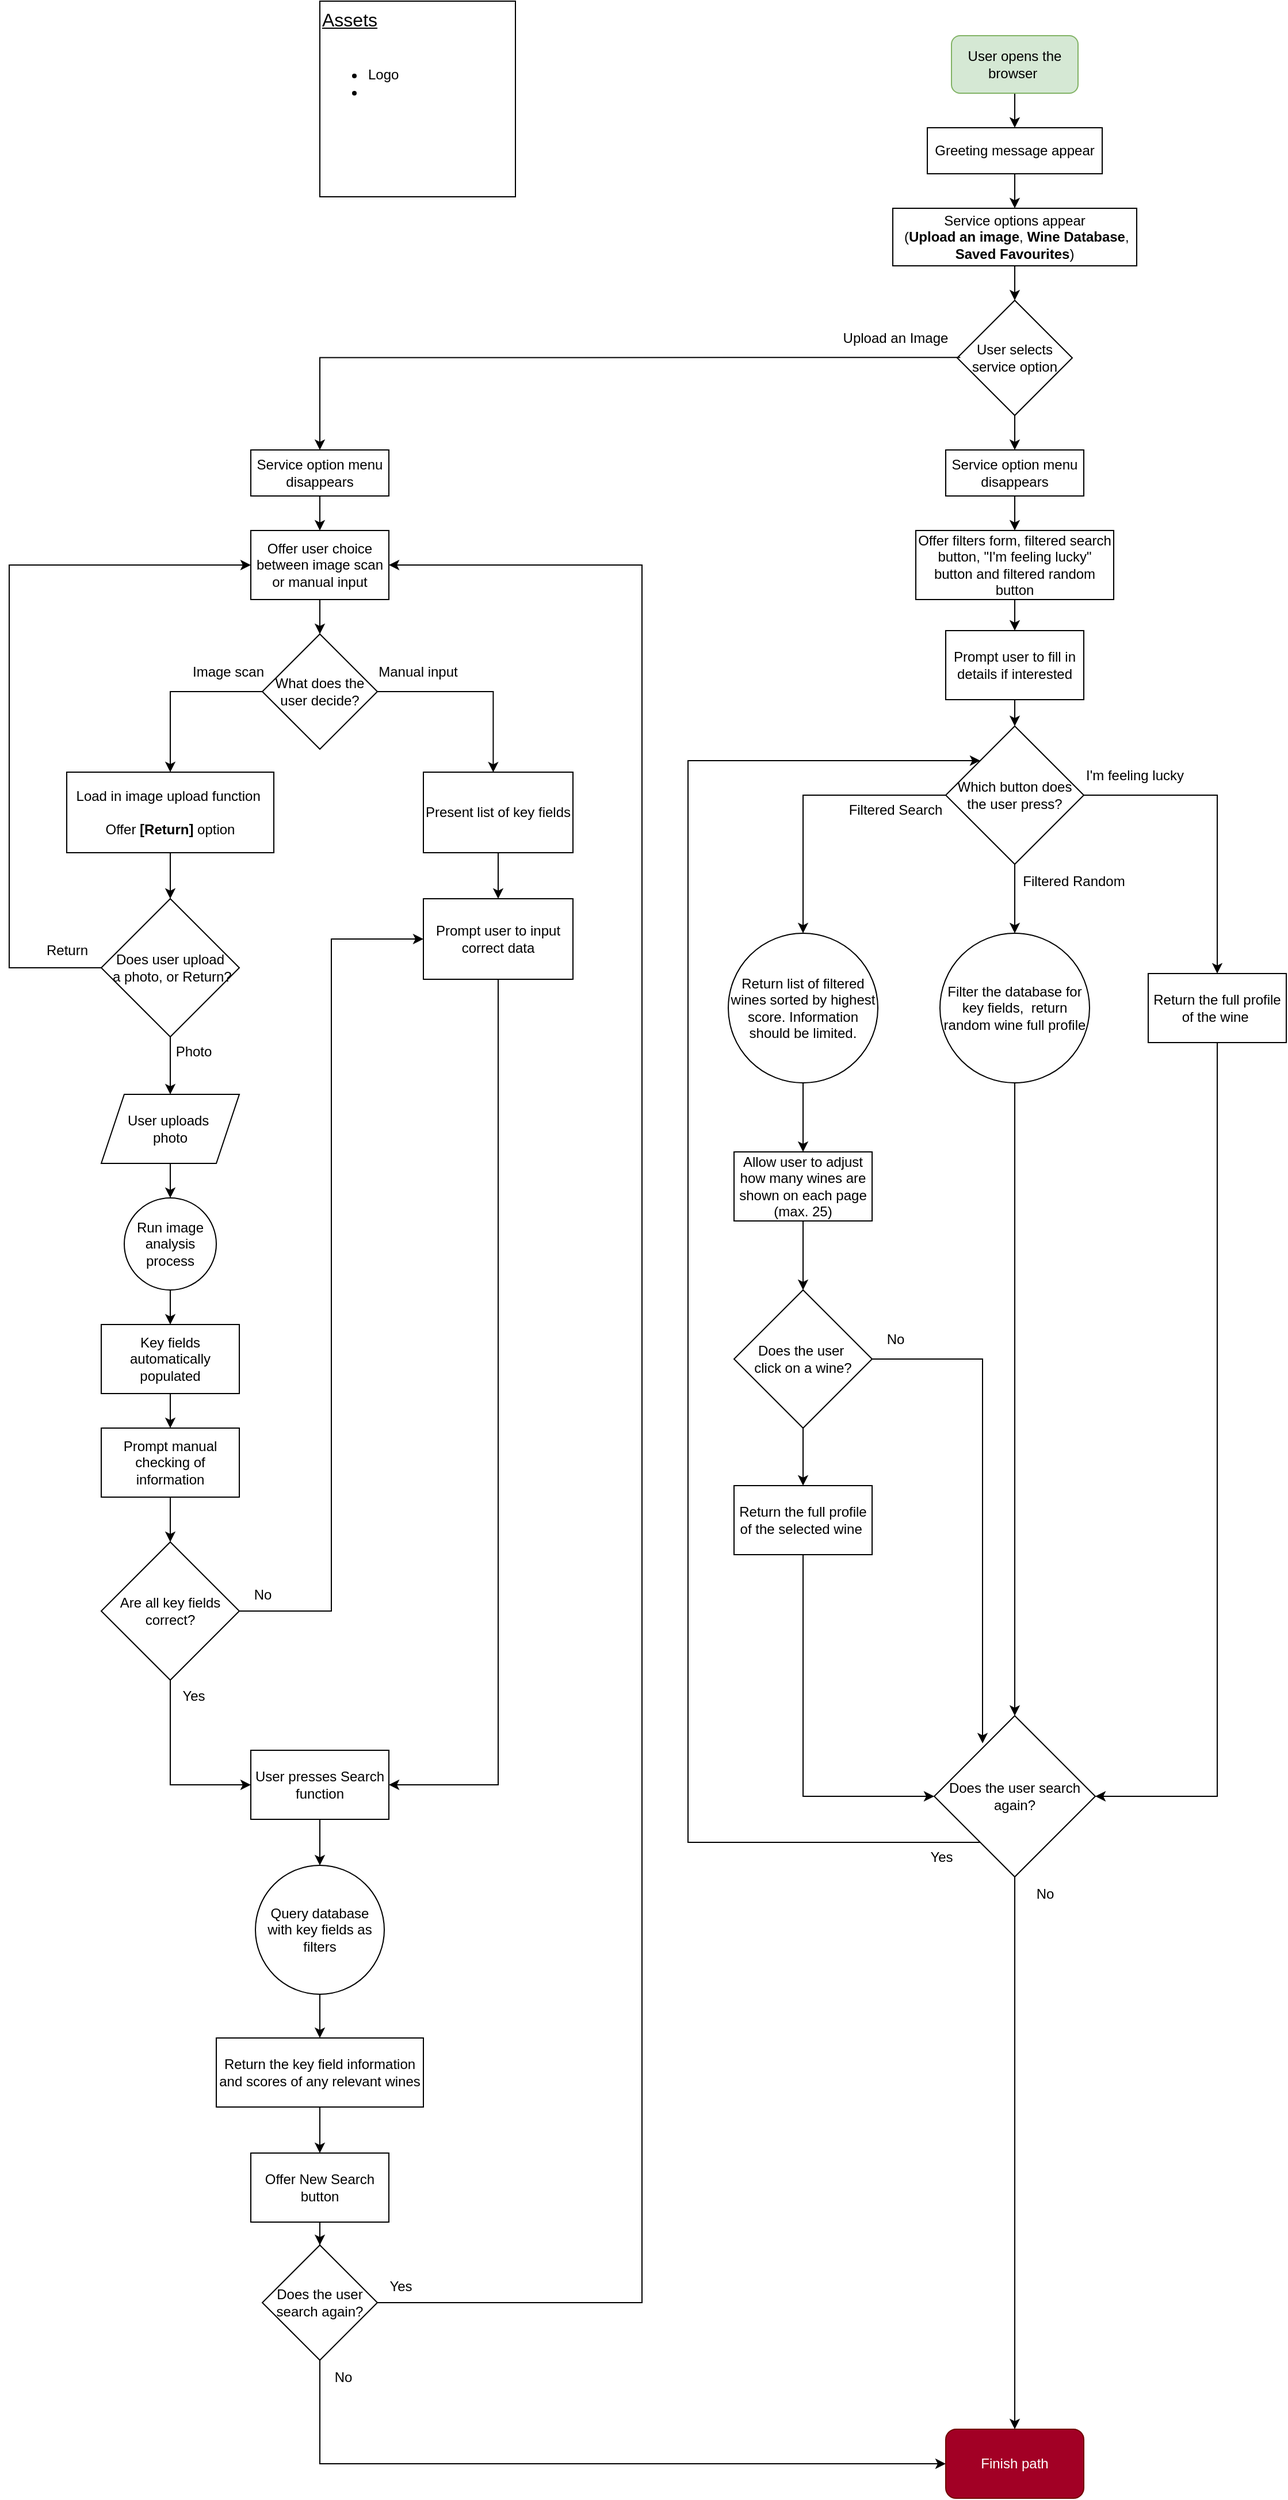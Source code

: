 <mxfile version="24.7.17" pages="2">
  <diagram id="C5RBs43oDa-KdzZeNtuy" name="Full MVP">
    <mxGraphModel dx="6198" dy="2144" grid="1" gridSize="10" guides="1" tooltips="1" connect="1" arrows="1" fold="1" page="1" pageScale="1" pageWidth="827" pageHeight="1169" math="0" shadow="0">
      <root>
        <mxCell id="WIyWlLk6GJQsqaUBKTNV-0" />
        <mxCell id="WIyWlLk6GJQsqaUBKTNV-1" parent="WIyWlLk6GJQsqaUBKTNV-0" />
        <mxCell id="GRTBl3v3LeJTQexIrQ83-15" style="edgeStyle=orthogonalEdgeStyle;rounded=0;orthogonalLoop=1;jettySize=auto;html=1;entryX=0.5;entryY=0;entryDx=0;entryDy=0;" parent="WIyWlLk6GJQsqaUBKTNV-1" source="GRTBl3v3LeJTQexIrQ83-0" target="GRTBl3v3LeJTQexIrQ83-6" edge="1">
          <mxGeometry relative="1" as="geometry" />
        </mxCell>
        <mxCell id="GRTBl3v3LeJTQexIrQ83-0" value="User opens the browser&amp;nbsp;" style="rounded=1;whiteSpace=wrap;html=1;fillColor=#d5e8d4;strokeColor=#82b366;" parent="WIyWlLk6GJQsqaUBKTNV-1" vertex="1">
          <mxGeometry x="589" y="50" width="110" height="50" as="geometry" />
        </mxCell>
        <mxCell id="4" value="" style="edgeStyle=none;html=1;" parent="WIyWlLk6GJQsqaUBKTNV-1" source="GRTBl3v3LeJTQexIrQ83-2" target="3" edge="1">
          <mxGeometry relative="1" as="geometry" />
        </mxCell>
        <mxCell id="GRTBl3v3LeJTQexIrQ83-2" value="User selects service option" style="rhombus;whiteSpace=wrap;html=1;" parent="WIyWlLk6GJQsqaUBKTNV-1" vertex="1">
          <mxGeometry x="594" y="280" width="100" height="100" as="geometry" />
        </mxCell>
        <mxCell id="zwr-SPNHahS_l1XWq-2f-14" style="edgeStyle=orthogonalEdgeStyle;rounded=0;orthogonalLoop=1;jettySize=auto;html=1;entryX=0.5;entryY=0;entryDx=0;entryDy=0;exitX=1.015;exitY=1.056;exitDx=0;exitDy=0;exitPerimeter=0;" parent="WIyWlLk6GJQsqaUBKTNV-1" source="GRTBl3v3LeJTQexIrQ83-4" target="GRTBl3v3LeJTQexIrQ83-11" edge="1">
          <mxGeometry relative="1" as="geometry">
            <mxPoint x="485" y="328" as="sourcePoint" />
            <mxPoint x="40" y="425" as="targetPoint" />
          </mxGeometry>
        </mxCell>
        <mxCell id="GRTBl3v3LeJTQexIrQ83-4" value="Upload an Image" style="text;html=1;align=center;verticalAlign=middle;resizable=0;points=[];autosize=1;strokeColor=none;fillColor=none;" parent="WIyWlLk6GJQsqaUBKTNV-1" vertex="1">
          <mxGeometry x="485" y="298" width="110" height="30" as="geometry" />
        </mxCell>
        <mxCell id="GRTBl3v3LeJTQexIrQ83-16" style="edgeStyle=orthogonalEdgeStyle;rounded=0;orthogonalLoop=1;jettySize=auto;html=1;" parent="WIyWlLk6GJQsqaUBKTNV-1" source="GRTBl3v3LeJTQexIrQ83-6" target="GRTBl3v3LeJTQexIrQ83-7" edge="1">
          <mxGeometry relative="1" as="geometry" />
        </mxCell>
        <mxCell id="GRTBl3v3LeJTQexIrQ83-6" value="Greeting message appear" style="rounded=0;whiteSpace=wrap;html=1;" parent="WIyWlLk6GJQsqaUBKTNV-1" vertex="1">
          <mxGeometry x="568" y="130" width="152" height="40" as="geometry" />
        </mxCell>
        <mxCell id="GRTBl3v3LeJTQexIrQ83-10" value="" style="edgeStyle=orthogonalEdgeStyle;rounded=0;orthogonalLoop=1;jettySize=auto;html=1;" parent="WIyWlLk6GJQsqaUBKTNV-1" source="GRTBl3v3LeJTQexIrQ83-7" target="GRTBl3v3LeJTQexIrQ83-2" edge="1">
          <mxGeometry relative="1" as="geometry" />
        </mxCell>
        <mxCell id="GRTBl3v3LeJTQexIrQ83-7" value="Service options appear&lt;div&gt;&amp;nbsp;(&lt;b&gt;Upload an image&lt;/b&gt;, &lt;b&gt;Wine Database&lt;/b&gt;, &lt;b&gt;Saved Favourites&lt;/b&gt;)&lt;/div&gt;" style="rounded=0;whiteSpace=wrap;html=1;" parent="WIyWlLk6GJQsqaUBKTNV-1" vertex="1">
          <mxGeometry x="538" y="200" width="212" height="50" as="geometry" />
        </mxCell>
        <mxCell id="1sk27dr5t-hbhqLhFmpR-22" value="" style="edgeStyle=orthogonalEdgeStyle;rounded=0;orthogonalLoop=1;jettySize=auto;html=1;" parent="WIyWlLk6GJQsqaUBKTNV-1" source="GRTBl3v3LeJTQexIrQ83-11" target="1sk27dr5t-hbhqLhFmpR-20" edge="1">
          <mxGeometry relative="1" as="geometry" />
        </mxCell>
        <mxCell id="GRTBl3v3LeJTQexIrQ83-11" value="Service option menu disappears" style="rounded=0;whiteSpace=wrap;html=1;" parent="WIyWlLk6GJQsqaUBKTNV-1" vertex="1">
          <mxGeometry x="-20" y="410" width="120" height="40" as="geometry" />
        </mxCell>
        <mxCell id="1sk27dr5t-hbhqLhFmpR-26" value="" style="edgeStyle=orthogonalEdgeStyle;rounded=0;orthogonalLoop=1;jettySize=auto;html=1;" parent="WIyWlLk6GJQsqaUBKTNV-1" source="GRTBl3v3LeJTQexIrQ83-12" target="1sk27dr5t-hbhqLhFmpR-1" edge="1">
          <mxGeometry relative="1" as="geometry" />
        </mxCell>
        <mxCell id="GRTBl3v3LeJTQexIrQ83-12" value="Load in image upload function&amp;nbsp;&lt;div&gt;&lt;br&gt;&lt;/div&gt;&lt;div&gt;Offer &lt;b&gt;[Return]&lt;/b&gt; option&lt;/div&gt;" style="rounded=0;whiteSpace=wrap;html=1;" parent="WIyWlLk6GJQsqaUBKTNV-1" vertex="1">
          <mxGeometry x="-180" y="690" width="180" height="70" as="geometry" />
        </mxCell>
        <mxCell id="GRTBl3v3LeJTQexIrQ83-17" value="&lt;div style=&quot;font-size: 16px;&quot;&gt;&lt;u style=&quot;background-color: initial;&quot;&gt;&lt;font style=&quot;font-size: 16px;&quot;&gt;Assets&lt;/font&gt;&lt;/u&gt;&lt;/div&gt;&lt;div style=&quot;font-size: 16px;&quot;&gt;&lt;u style=&quot;background-color: initial;&quot;&gt;&lt;br&gt;&lt;/u&gt;&lt;/div&gt;&lt;div style=&quot;&quot;&gt;&lt;ul&gt;&lt;li&gt;Logo&lt;/li&gt;&lt;li&gt;&lt;br&gt;&lt;/li&gt;&lt;/ul&gt;&lt;/div&gt;" style="whiteSpace=wrap;html=1;aspect=fixed;align=left;verticalAlign=top;" parent="WIyWlLk6GJQsqaUBKTNV-1" vertex="1">
          <mxGeometry x="40" y="20" width="170" height="170" as="geometry" />
        </mxCell>
        <mxCell id="1sk27dr5t-hbhqLhFmpR-7" value="" style="edgeStyle=orthogonalEdgeStyle;rounded=0;orthogonalLoop=1;jettySize=auto;html=1;" parent="WIyWlLk6GJQsqaUBKTNV-1" source="1sk27dr5t-hbhqLhFmpR-1" target="1sk27dr5t-hbhqLhFmpR-6" edge="1">
          <mxGeometry relative="1" as="geometry" />
        </mxCell>
        <mxCell id="1sk27dr5t-hbhqLhFmpR-27" style="edgeStyle=orthogonalEdgeStyle;rounded=0;orthogonalLoop=1;jettySize=auto;html=1;entryX=0;entryY=0.5;entryDx=0;entryDy=0;" parent="WIyWlLk6GJQsqaUBKTNV-1" source="1sk27dr5t-hbhqLhFmpR-1" target="1sk27dr5t-hbhqLhFmpR-20" edge="1">
          <mxGeometry relative="1" as="geometry">
            <Array as="points">
              <mxPoint x="-230" y="860" />
              <mxPoint x="-230" y="510" />
            </Array>
          </mxGeometry>
        </mxCell>
        <mxCell id="1sk27dr5t-hbhqLhFmpR-1" value="Does user upload&lt;div&gt;&amp;nbsp;a photo, or Return?&lt;/div&gt;" style="rhombus;whiteSpace=wrap;html=1;" parent="WIyWlLk6GJQsqaUBKTNV-1" vertex="1">
          <mxGeometry x="-150" y="800" width="120" height="120" as="geometry" />
        </mxCell>
        <mxCell id="1sk27dr5t-hbhqLhFmpR-9" value="" style="edgeStyle=orthogonalEdgeStyle;rounded=0;orthogonalLoop=1;jettySize=auto;html=1;" parent="WIyWlLk6GJQsqaUBKTNV-1" source="1sk27dr5t-hbhqLhFmpR-6" target="1sk27dr5t-hbhqLhFmpR-8" edge="1">
          <mxGeometry relative="1" as="geometry" />
        </mxCell>
        <mxCell id="1sk27dr5t-hbhqLhFmpR-6" value="User uploads&amp;nbsp;&lt;div&gt;photo&lt;/div&gt;" style="shape=parallelogram;perimeter=parallelogramPerimeter;whiteSpace=wrap;html=1;fixedSize=1;" parent="WIyWlLk6GJQsqaUBKTNV-1" vertex="1">
          <mxGeometry x="-150" y="970" width="120" height="60" as="geometry" />
        </mxCell>
        <mxCell id="1sk27dr5t-hbhqLhFmpR-11" value="" style="edgeStyle=orthogonalEdgeStyle;rounded=0;orthogonalLoop=1;jettySize=auto;html=1;" parent="WIyWlLk6GJQsqaUBKTNV-1" source="1sk27dr5t-hbhqLhFmpR-8" target="1sk27dr5t-hbhqLhFmpR-10" edge="1">
          <mxGeometry relative="1" as="geometry" />
        </mxCell>
        <mxCell id="1sk27dr5t-hbhqLhFmpR-8" value="Run image analysis process" style="ellipse;whiteSpace=wrap;html=1;aspect=fixed;" parent="WIyWlLk6GJQsqaUBKTNV-1" vertex="1">
          <mxGeometry x="-130" y="1060" width="80" height="80" as="geometry" />
        </mxCell>
        <mxCell id="1sk27dr5t-hbhqLhFmpR-16" value="" style="edgeStyle=orthogonalEdgeStyle;rounded=0;orthogonalLoop=1;jettySize=auto;html=1;" parent="WIyWlLk6GJQsqaUBKTNV-1" source="1sk27dr5t-hbhqLhFmpR-10" target="1sk27dr5t-hbhqLhFmpR-15" edge="1">
          <mxGeometry relative="1" as="geometry" />
        </mxCell>
        <mxCell id="1sk27dr5t-hbhqLhFmpR-10" value="Key fields automatically populated" style="rounded=0;whiteSpace=wrap;html=1;" parent="WIyWlLk6GJQsqaUBKTNV-1" vertex="1">
          <mxGeometry x="-150" y="1170" width="120" height="60" as="geometry" />
        </mxCell>
        <mxCell id="1sk27dr5t-hbhqLhFmpR-19" value="" style="edgeStyle=orthogonalEdgeStyle;rounded=0;orthogonalLoop=1;jettySize=auto;html=1;" parent="WIyWlLk6GJQsqaUBKTNV-1" source="1sk27dr5t-hbhqLhFmpR-15" target="1sk27dr5t-hbhqLhFmpR-18" edge="1">
          <mxGeometry relative="1" as="geometry" />
        </mxCell>
        <mxCell id="1sk27dr5t-hbhqLhFmpR-15" value="Prompt manual checking of information" style="rounded=0;whiteSpace=wrap;html=1;" parent="WIyWlLk6GJQsqaUBKTNV-1" vertex="1">
          <mxGeometry x="-150" y="1260" width="120" height="60" as="geometry" />
        </mxCell>
        <mxCell id="1sk27dr5t-hbhqLhFmpR-39" style="edgeStyle=orthogonalEdgeStyle;rounded=0;orthogonalLoop=1;jettySize=auto;html=1;entryX=0;entryY=0.5;entryDx=0;entryDy=0;" parent="WIyWlLk6GJQsqaUBKTNV-1" source="1sk27dr5t-hbhqLhFmpR-18" target="1sk27dr5t-hbhqLhFmpR-36" edge="1">
          <mxGeometry relative="1" as="geometry">
            <Array as="points">
              <mxPoint x="-90" y="1570" />
            </Array>
          </mxGeometry>
        </mxCell>
        <mxCell id="1sk27dr5t-hbhqLhFmpR-42" style="edgeStyle=orthogonalEdgeStyle;rounded=0;orthogonalLoop=1;jettySize=auto;html=1;entryX=0;entryY=0.5;entryDx=0;entryDy=0;" parent="WIyWlLk6GJQsqaUBKTNV-1" source="1sk27dr5t-hbhqLhFmpR-18" target="1sk27dr5t-hbhqLhFmpR-33" edge="1">
          <mxGeometry relative="1" as="geometry" />
        </mxCell>
        <mxCell id="1sk27dr5t-hbhqLhFmpR-18" value="Are all key fields correct?" style="rhombus;whiteSpace=wrap;html=1;" parent="WIyWlLk6GJQsqaUBKTNV-1" vertex="1">
          <mxGeometry x="-150" y="1359" width="120" height="120" as="geometry" />
        </mxCell>
        <mxCell id="1sk27dr5t-hbhqLhFmpR-23" value="" style="edgeStyle=orthogonalEdgeStyle;rounded=0;orthogonalLoop=1;jettySize=auto;html=1;" parent="WIyWlLk6GJQsqaUBKTNV-1" source="1sk27dr5t-hbhqLhFmpR-20" target="1sk27dr5t-hbhqLhFmpR-21" edge="1">
          <mxGeometry relative="1" as="geometry" />
        </mxCell>
        <mxCell id="1sk27dr5t-hbhqLhFmpR-20" value="Offer user choice between image scan or manual inpu&lt;span style=&quot;background-color: initial;&quot;&gt;t&lt;/span&gt;" style="rounded=0;whiteSpace=wrap;html=1;" parent="WIyWlLk6GJQsqaUBKTNV-1" vertex="1">
          <mxGeometry x="-20" y="480" width="120" height="60" as="geometry" />
        </mxCell>
        <mxCell id="1sk27dr5t-hbhqLhFmpR-24" style="edgeStyle=orthogonalEdgeStyle;rounded=0;orthogonalLoop=1;jettySize=auto;html=1;entryX=0.5;entryY=0;entryDx=0;entryDy=0;" parent="WIyWlLk6GJQsqaUBKTNV-1" source="1sk27dr5t-hbhqLhFmpR-21" target="GRTBl3v3LeJTQexIrQ83-12" edge="1">
          <mxGeometry relative="1" as="geometry">
            <Array as="points">
              <mxPoint x="-90" y="620" />
            </Array>
          </mxGeometry>
        </mxCell>
        <mxCell id="1sk27dr5t-hbhqLhFmpR-21" value="What does the user decide?" style="rhombus;whiteSpace=wrap;html=1;" parent="WIyWlLk6GJQsqaUBKTNV-1" vertex="1">
          <mxGeometry x="-10" y="570" width="100" height="100" as="geometry" />
        </mxCell>
        <mxCell id="1sk27dr5t-hbhqLhFmpR-25" value="Image scan" style="text;html=1;align=center;verticalAlign=middle;resizable=0;points=[];autosize=1;strokeColor=none;fillColor=none;" parent="WIyWlLk6GJQsqaUBKTNV-1" vertex="1">
          <mxGeometry x="-85" y="588" width="90" height="30" as="geometry" />
        </mxCell>
        <mxCell id="1sk27dr5t-hbhqLhFmpR-28" value="Return" style="text;html=1;align=center;verticalAlign=middle;resizable=0;points=[];autosize=1;strokeColor=none;fillColor=none;" parent="WIyWlLk6GJQsqaUBKTNV-1" vertex="1">
          <mxGeometry x="-210" y="830" width="60" height="30" as="geometry" />
        </mxCell>
        <mxCell id="1sk27dr5t-hbhqLhFmpR-29" value="Photo" style="text;html=1;align=center;verticalAlign=middle;resizable=0;points=[];autosize=1;strokeColor=none;fillColor=none;" parent="WIyWlLk6GJQsqaUBKTNV-1" vertex="1">
          <mxGeometry x="-95" y="918" width="50" height="30" as="geometry" />
        </mxCell>
        <mxCell id="1sk27dr5t-hbhqLhFmpR-45" value="" style="edgeStyle=orthogonalEdgeStyle;rounded=0;orthogonalLoop=1;jettySize=auto;html=1;" parent="WIyWlLk6GJQsqaUBKTNV-1" source="1sk27dr5t-hbhqLhFmpR-30" target="1sk27dr5t-hbhqLhFmpR-33" edge="1">
          <mxGeometry relative="1" as="geometry" />
        </mxCell>
        <mxCell id="1sk27dr5t-hbhqLhFmpR-30" value="Present list of key fields" style="rounded=0;whiteSpace=wrap;html=1;" parent="WIyWlLk6GJQsqaUBKTNV-1" vertex="1">
          <mxGeometry x="130" y="690" width="130" height="70" as="geometry" />
        </mxCell>
        <mxCell id="1sk27dr5t-hbhqLhFmpR-31" style="edgeStyle=orthogonalEdgeStyle;rounded=0;orthogonalLoop=1;jettySize=auto;html=1;entryX=0.467;entryY=0.002;entryDx=0;entryDy=0;entryPerimeter=0;" parent="WIyWlLk6GJQsqaUBKTNV-1" source="1sk27dr5t-hbhqLhFmpR-21" target="1sk27dr5t-hbhqLhFmpR-30" edge="1">
          <mxGeometry relative="1" as="geometry" />
        </mxCell>
        <mxCell id="1sk27dr5t-hbhqLhFmpR-32" value="Manual input" style="text;html=1;align=center;verticalAlign=middle;resizable=0;points=[];autosize=1;strokeColor=none;fillColor=none;" parent="WIyWlLk6GJQsqaUBKTNV-1" vertex="1">
          <mxGeometry x="80" y="588" width="90" height="30" as="geometry" />
        </mxCell>
        <mxCell id="1sk27dr5t-hbhqLhFmpR-46" style="edgeStyle=orthogonalEdgeStyle;rounded=0;orthogonalLoop=1;jettySize=auto;html=1;entryX=1;entryY=0.5;entryDx=0;entryDy=0;" parent="WIyWlLk6GJQsqaUBKTNV-1" source="1sk27dr5t-hbhqLhFmpR-33" target="1sk27dr5t-hbhqLhFmpR-36" edge="1">
          <mxGeometry relative="1" as="geometry">
            <Array as="points">
              <mxPoint x="195" y="1570" />
            </Array>
          </mxGeometry>
        </mxCell>
        <mxCell id="1sk27dr5t-hbhqLhFmpR-33" value="Prompt user to input correct data" style="rounded=0;whiteSpace=wrap;html=1;" parent="WIyWlLk6GJQsqaUBKTNV-1" vertex="1">
          <mxGeometry x="130" y="800" width="130" height="70" as="geometry" />
        </mxCell>
        <mxCell id="zwr-SPNHahS_l1XWq-2f-4" value="" style="edgeStyle=orthogonalEdgeStyle;rounded=0;orthogonalLoop=1;jettySize=auto;html=1;" parent="WIyWlLk6GJQsqaUBKTNV-1" source="1sk27dr5t-hbhqLhFmpR-36" target="zwr-SPNHahS_l1XWq-2f-1" edge="1">
          <mxGeometry relative="1" as="geometry" />
        </mxCell>
        <mxCell id="1sk27dr5t-hbhqLhFmpR-36" value="User presses Search function" style="rounded=0;whiteSpace=wrap;html=1;" parent="WIyWlLk6GJQsqaUBKTNV-1" vertex="1">
          <mxGeometry x="-20" y="1540" width="120" height="60" as="geometry" />
        </mxCell>
        <mxCell id="1sk27dr5t-hbhqLhFmpR-40" value="Yes" style="text;html=1;align=center;verticalAlign=middle;resizable=0;points=[];autosize=1;strokeColor=none;fillColor=none;" parent="WIyWlLk6GJQsqaUBKTNV-1" vertex="1">
          <mxGeometry x="-90" y="1478" width="40" height="30" as="geometry" />
        </mxCell>
        <mxCell id="1sk27dr5t-hbhqLhFmpR-43" value="No" style="text;html=1;align=center;verticalAlign=middle;resizable=0;points=[];autosize=1;strokeColor=none;fillColor=none;" parent="WIyWlLk6GJQsqaUBKTNV-1" vertex="1">
          <mxGeometry x="-30" y="1390" width="40" height="30" as="geometry" />
        </mxCell>
        <mxCell id="zwr-SPNHahS_l1XWq-2f-5" value="" style="edgeStyle=orthogonalEdgeStyle;rounded=0;orthogonalLoop=1;jettySize=auto;html=1;" parent="WIyWlLk6GJQsqaUBKTNV-1" source="zwr-SPNHahS_l1XWq-2f-1" target="zwr-SPNHahS_l1XWq-2f-2" edge="1">
          <mxGeometry relative="1" as="geometry" />
        </mxCell>
        <mxCell id="zwr-SPNHahS_l1XWq-2f-1" value="Query database with key fields as filters" style="ellipse;whiteSpace=wrap;html=1;aspect=fixed;" parent="WIyWlLk6GJQsqaUBKTNV-1" vertex="1">
          <mxGeometry x="-16" y="1640" width="112" height="112" as="geometry" />
        </mxCell>
        <mxCell id="zwr-SPNHahS_l1XWq-2f-6" value="" style="edgeStyle=orthogonalEdgeStyle;rounded=0;orthogonalLoop=1;jettySize=auto;html=1;" parent="WIyWlLk6GJQsqaUBKTNV-1" source="zwr-SPNHahS_l1XWq-2f-2" target="zwr-SPNHahS_l1XWq-2f-3" edge="1">
          <mxGeometry relative="1" as="geometry" />
        </mxCell>
        <mxCell id="zwr-SPNHahS_l1XWq-2f-2" value="Return the key field information and scores of any relevant wines" style="rounded=0;whiteSpace=wrap;html=1;" parent="WIyWlLk6GJQsqaUBKTNV-1" vertex="1">
          <mxGeometry x="-50" y="1790" width="180" height="60" as="geometry" />
        </mxCell>
        <mxCell id="zwr-SPNHahS_l1XWq-2f-9" value="" style="edgeStyle=orthogonalEdgeStyle;rounded=0;orthogonalLoop=1;jettySize=auto;html=1;" parent="WIyWlLk6GJQsqaUBKTNV-1" source="zwr-SPNHahS_l1XWq-2f-3" target="zwr-SPNHahS_l1XWq-2f-7" edge="1">
          <mxGeometry relative="1" as="geometry" />
        </mxCell>
        <mxCell id="zwr-SPNHahS_l1XWq-2f-3" value="Offer New Search button" style="rounded=0;whiteSpace=wrap;html=1;" parent="WIyWlLk6GJQsqaUBKTNV-1" vertex="1">
          <mxGeometry x="-20" y="1890" width="120" height="60" as="geometry" />
        </mxCell>
        <mxCell id="zwr-SPNHahS_l1XWq-2f-8" style="edgeStyle=orthogonalEdgeStyle;rounded=0;orthogonalLoop=1;jettySize=auto;html=1;entryX=1;entryY=0.5;entryDx=0;entryDy=0;" parent="WIyWlLk6GJQsqaUBKTNV-1" source="zwr-SPNHahS_l1XWq-2f-7" target="1sk27dr5t-hbhqLhFmpR-20" edge="1">
          <mxGeometry relative="1" as="geometry">
            <Array as="points">
              <mxPoint x="320" y="2020" />
              <mxPoint x="320" y="510" />
            </Array>
          </mxGeometry>
        </mxCell>
        <mxCell id="zwr-SPNHahS_l1XWq-2f-11" value="" style="edgeStyle=orthogonalEdgeStyle;rounded=0;orthogonalLoop=1;jettySize=auto;html=1;" parent="WIyWlLk6GJQsqaUBKTNV-1" source="zwr-SPNHahS_l1XWq-2f-7" target="zwr-SPNHahS_l1XWq-2f-10" edge="1">
          <mxGeometry relative="1" as="geometry">
            <Array as="points">
              <mxPoint x="40" y="2160" />
            </Array>
          </mxGeometry>
        </mxCell>
        <mxCell id="zwr-SPNHahS_l1XWq-2f-7" value="Does the user search again?" style="rhombus;whiteSpace=wrap;html=1;" parent="WIyWlLk6GJQsqaUBKTNV-1" vertex="1">
          <mxGeometry x="-10" y="1970" width="100" height="100" as="geometry" />
        </mxCell>
        <mxCell id="zwr-SPNHahS_l1XWq-2f-10" value="Finish path" style="rounded=1;whiteSpace=wrap;html=1;fillColor=#a20025;strokeColor=#6F0000;fontColor=#ffffff;" parent="WIyWlLk6GJQsqaUBKTNV-1" vertex="1">
          <mxGeometry x="584" y="2130" width="120" height="60" as="geometry" />
        </mxCell>
        <mxCell id="zwr-SPNHahS_l1XWq-2f-12" value="Yes" style="text;html=1;align=center;verticalAlign=middle;resizable=0;points=[];autosize=1;strokeColor=none;fillColor=none;" parent="WIyWlLk6GJQsqaUBKTNV-1" vertex="1">
          <mxGeometry x="90" y="1991" width="40" height="30" as="geometry" />
        </mxCell>
        <mxCell id="zwr-SPNHahS_l1XWq-2f-13" value="No" style="text;html=1;align=center;verticalAlign=middle;resizable=0;points=[];autosize=1;strokeColor=none;fillColor=none;" parent="WIyWlLk6GJQsqaUBKTNV-1" vertex="1">
          <mxGeometry x="40" y="2070" width="40" height="30" as="geometry" />
        </mxCell>
        <mxCell id="21" style="edgeStyle=none;html=1;entryX=0.5;entryY=0;entryDx=0;entryDy=0;" parent="WIyWlLk6GJQsqaUBKTNV-1" source="3" target="5" edge="1">
          <mxGeometry relative="1" as="geometry" />
        </mxCell>
        <mxCell id="3" value="Service option menu disappears" style="rounded=0;whiteSpace=wrap;html=1;" parent="WIyWlLk6GJQsqaUBKTNV-1" vertex="1">
          <mxGeometry x="584" y="410" width="120" height="40" as="geometry" />
        </mxCell>
        <mxCell id="22" style="edgeStyle=none;html=1;entryX=0.5;entryY=0;entryDx=0;entryDy=0;" parent="WIyWlLk6GJQsqaUBKTNV-1" source="5" target="7" edge="1">
          <mxGeometry relative="1" as="geometry" />
        </mxCell>
        <mxCell id="5" value="Offer filters form, filtered search button, &quot;I&#39;m feeling lucky&quot; button and filtered random button" style="rounded=0;whiteSpace=wrap;html=1;" parent="WIyWlLk6GJQsqaUBKTNV-1" vertex="1">
          <mxGeometry x="558" y="480" width="172" height="60" as="geometry" />
        </mxCell>
        <mxCell id="23" value="" style="edgeStyle=none;html=1;" parent="WIyWlLk6GJQsqaUBKTNV-1" source="7" target="9" edge="1">
          <mxGeometry relative="1" as="geometry" />
        </mxCell>
        <mxCell id="7" value="Prompt user to fill in details if interested" style="rounded=0;whiteSpace=wrap;html=1;" parent="WIyWlLk6GJQsqaUBKTNV-1" vertex="1">
          <mxGeometry x="584" y="567" width="120" height="60" as="geometry" />
        </mxCell>
        <mxCell id="ROH7GhRu-U3FPciNzlf0-29" value="" style="edgeStyle=orthogonalEdgeStyle;rounded=0;orthogonalLoop=1;jettySize=auto;html=1;" edge="1" parent="WIyWlLk6GJQsqaUBKTNV-1" source="9" target="12">
          <mxGeometry relative="1" as="geometry" />
        </mxCell>
        <mxCell id="ROH7GhRu-U3FPciNzlf0-30" style="edgeStyle=orthogonalEdgeStyle;rounded=0;orthogonalLoop=1;jettySize=auto;html=1;entryX=0.5;entryY=0;entryDx=0;entryDy=0;" edge="1" parent="WIyWlLk6GJQsqaUBKTNV-1" source="9" target="14">
          <mxGeometry relative="1" as="geometry" />
        </mxCell>
        <mxCell id="ROH7GhRu-U3FPciNzlf0-32" style="edgeStyle=orthogonalEdgeStyle;rounded=0;orthogonalLoop=1;jettySize=auto;html=1;" edge="1" parent="WIyWlLk6GJQsqaUBKTNV-1" source="9" target="10">
          <mxGeometry relative="1" as="geometry" />
        </mxCell>
        <mxCell id="9" value="Which button does the user press?" style="rhombus;whiteSpace=wrap;html=1;" parent="WIyWlLk6GJQsqaUBKTNV-1" vertex="1">
          <mxGeometry x="584" y="650" width="120" height="120" as="geometry" />
        </mxCell>
        <mxCell id="ROH7GhRu-U3FPciNzlf0-45" style="edgeStyle=orthogonalEdgeStyle;rounded=0;orthogonalLoop=1;jettySize=auto;html=1;entryX=1;entryY=0.5;entryDx=0;entryDy=0;" edge="1" parent="WIyWlLk6GJQsqaUBKTNV-1" source="10" target="29">
          <mxGeometry relative="1" as="geometry">
            <Array as="points">
              <mxPoint x="820" y="1580" />
            </Array>
          </mxGeometry>
        </mxCell>
        <mxCell id="10" value="Return the full profile of the wine&amp;nbsp;" style="rounded=0;whiteSpace=wrap;html=1;" parent="WIyWlLk6GJQsqaUBKTNV-1" vertex="1">
          <mxGeometry x="760" y="865" width="120" height="60" as="geometry" />
        </mxCell>
        <mxCell id="ROH7GhRu-U3FPciNzlf0-41" style="edgeStyle=orthogonalEdgeStyle;rounded=0;orthogonalLoop=1;jettySize=auto;html=1;entryX=0.5;entryY=0;entryDx=0;entryDy=0;" edge="1" parent="WIyWlLk6GJQsqaUBKTNV-1" source="12" target="29">
          <mxGeometry relative="1" as="geometry" />
        </mxCell>
        <mxCell id="12" value="Filter the database for key fields,&amp;nbsp; return random wine full profile" style="ellipse;whiteSpace=wrap;html=1;aspect=fixed;" parent="WIyWlLk6GJQsqaUBKTNV-1" vertex="1">
          <mxGeometry x="579" y="830" width="130" height="130" as="geometry" />
        </mxCell>
        <mxCell id="ROH7GhRu-U3FPciNzlf0-33" value="" style="edgeStyle=orthogonalEdgeStyle;rounded=0;orthogonalLoop=1;jettySize=auto;html=1;" edge="1" parent="WIyWlLk6GJQsqaUBKTNV-1" source="14" target="16">
          <mxGeometry relative="1" as="geometry" />
        </mxCell>
        <mxCell id="14" value="Return list of filtered wines sorted by highest score. Information should be limited." style="ellipse;whiteSpace=wrap;html=1;aspect=fixed;" parent="WIyWlLk6GJQsqaUBKTNV-1" vertex="1">
          <mxGeometry x="395" y="830" width="130" height="130" as="geometry" />
        </mxCell>
        <mxCell id="ROH7GhRu-U3FPciNzlf0-34" value="" style="edgeStyle=orthogonalEdgeStyle;rounded=0;orthogonalLoop=1;jettySize=auto;html=1;" edge="1" parent="WIyWlLk6GJQsqaUBKTNV-1" source="16" target="18">
          <mxGeometry relative="1" as="geometry" />
        </mxCell>
        <mxCell id="16" value="Allow user to adjust how many wines are shown on each page (max. 25)" style="rounded=0;whiteSpace=wrap;html=1;" parent="WIyWlLk6GJQsqaUBKTNV-1" vertex="1">
          <mxGeometry x="400" y="1020" width="120" height="60" as="geometry" />
        </mxCell>
        <mxCell id="ROH7GhRu-U3FPciNzlf0-42" value="" style="edgeStyle=orthogonalEdgeStyle;rounded=0;orthogonalLoop=1;jettySize=auto;html=1;" edge="1" parent="WIyWlLk6GJQsqaUBKTNV-1" source="18" target="19">
          <mxGeometry relative="1" as="geometry" />
        </mxCell>
        <mxCell id="18" value="Does the user&amp;nbsp;&lt;div&gt;click on a wine?&lt;/div&gt;" style="rhombus;whiteSpace=wrap;html=1;" parent="WIyWlLk6GJQsqaUBKTNV-1" vertex="1">
          <mxGeometry x="400" y="1140" width="120" height="120" as="geometry" />
        </mxCell>
        <mxCell id="ROH7GhRu-U3FPciNzlf0-44" style="edgeStyle=orthogonalEdgeStyle;rounded=0;orthogonalLoop=1;jettySize=auto;html=1;entryX=0;entryY=0.5;entryDx=0;entryDy=0;" edge="1" parent="WIyWlLk6GJQsqaUBKTNV-1" source="19" target="29">
          <mxGeometry relative="1" as="geometry">
            <Array as="points">
              <mxPoint x="460" y="1580" />
            </Array>
          </mxGeometry>
        </mxCell>
        <mxCell id="19" value="Return the full profile of the selected wine&amp;nbsp;" style="rounded=0;whiteSpace=wrap;html=1;" parent="WIyWlLk6GJQsqaUBKTNV-1" vertex="1">
          <mxGeometry x="400" y="1310" width="120" height="60" as="geometry" />
        </mxCell>
        <mxCell id="ROH7GhRu-U3FPciNzlf0-43" style="edgeStyle=orthogonalEdgeStyle;rounded=0;orthogonalLoop=1;jettySize=auto;html=1;entryX=0;entryY=0;entryDx=0;entryDy=0;" edge="1" parent="WIyWlLk6GJQsqaUBKTNV-1" source="29" target="9">
          <mxGeometry relative="1" as="geometry">
            <Array as="points">
              <mxPoint x="360" y="1620" />
              <mxPoint x="360" y="680" />
            </Array>
          </mxGeometry>
        </mxCell>
        <mxCell id="ROH7GhRu-U3FPciNzlf0-46" style="edgeStyle=orthogonalEdgeStyle;rounded=0;orthogonalLoop=1;jettySize=auto;html=1;entryX=0.5;entryY=0;entryDx=0;entryDy=0;" edge="1" parent="WIyWlLk6GJQsqaUBKTNV-1" source="29" target="zwr-SPNHahS_l1XWq-2f-10">
          <mxGeometry relative="1" as="geometry" />
        </mxCell>
        <mxCell id="29" value="Does the user search again?" style="rhombus;whiteSpace=wrap;html=1;" parent="WIyWlLk6GJQsqaUBKTNV-1" vertex="1">
          <mxGeometry x="574" y="1510" width="140" height="140" as="geometry" />
        </mxCell>
        <mxCell id="ROH7GhRu-U3FPciNzlf0-40" style="edgeStyle=orthogonalEdgeStyle;rounded=0;orthogonalLoop=1;jettySize=auto;html=1;entryX=0.3;entryY=0.171;entryDx=0;entryDy=0;entryPerimeter=0;" edge="1" parent="WIyWlLk6GJQsqaUBKTNV-1" source="18" target="29">
          <mxGeometry relative="1" as="geometry" />
        </mxCell>
        <mxCell id="ROH7GhRu-U3FPciNzlf0-47" value="No" style="text;html=1;align=center;verticalAlign=middle;resizable=0;points=[];autosize=1;strokeColor=none;fillColor=none;" vertex="1" parent="WIyWlLk6GJQsqaUBKTNV-1">
          <mxGeometry x="520" y="1168" width="40" height="30" as="geometry" />
        </mxCell>
        <mxCell id="ROH7GhRu-U3FPciNzlf0-48" value="I&#39;m feeling lucky" style="text;html=1;align=center;verticalAlign=middle;resizable=0;points=[];autosize=1;strokeColor=none;fillColor=none;" vertex="1" parent="WIyWlLk6GJQsqaUBKTNV-1">
          <mxGeometry x="693" y="678" width="110" height="30" as="geometry" />
        </mxCell>
        <mxCell id="ROH7GhRu-U3FPciNzlf0-49" value="Filtered Random" style="text;html=1;align=center;verticalAlign=middle;resizable=0;points=[];autosize=1;strokeColor=none;fillColor=none;" vertex="1" parent="WIyWlLk6GJQsqaUBKTNV-1">
          <mxGeometry x="640" y="770" width="110" height="30" as="geometry" />
        </mxCell>
        <mxCell id="ROH7GhRu-U3FPciNzlf0-50" value="Filtered Search" style="text;html=1;align=center;verticalAlign=middle;resizable=0;points=[];autosize=1;strokeColor=none;fillColor=none;" vertex="1" parent="WIyWlLk6GJQsqaUBKTNV-1">
          <mxGeometry x="490" y="708" width="100" height="30" as="geometry" />
        </mxCell>
        <mxCell id="ROH7GhRu-U3FPciNzlf0-51" value="No" style="text;html=1;align=center;verticalAlign=middle;resizable=0;points=[];autosize=1;strokeColor=none;fillColor=none;" vertex="1" parent="WIyWlLk6GJQsqaUBKTNV-1">
          <mxGeometry x="650" y="1650" width="40" height="30" as="geometry" />
        </mxCell>
        <mxCell id="ROH7GhRu-U3FPciNzlf0-52" value="Yes" style="text;html=1;align=center;verticalAlign=middle;resizable=0;points=[];autosize=1;strokeColor=none;fillColor=none;" vertex="1" parent="WIyWlLk6GJQsqaUBKTNV-1">
          <mxGeometry x="560" y="1618" width="40" height="30" as="geometry" />
        </mxCell>
      </root>
    </mxGraphModel>
  </diagram>
  <diagram id="VVEEAThyA1NvPHraBywE" name="Framework Ideas">
    <mxGraphModel dx="1434" dy="2048" grid="1" gridSize="10" guides="1" tooltips="1" connect="1" arrows="1" fold="1" page="1" pageScale="1" pageWidth="827" pageHeight="1169" math="0" shadow="0">
      <root>
        <mxCell id="0" />
        <mxCell id="1" parent="0" />
        <mxCell id="wKutH-KB2-R7WC8MHOVx-1" value="&lt;u&gt;&lt;b&gt;&lt;font style=&quot;font-size: 16px;&quot;&gt;Frontend Developments&lt;/font&gt;&lt;/b&gt;&lt;/u&gt;&lt;div&gt;&lt;span style=&quot;background-color: initial;&quot;&gt;&lt;br&gt;For Mobile Apps:&lt;/span&gt;&lt;br&gt;&lt;/div&gt;&lt;div&gt;&lt;ol&gt;&lt;li&gt;&lt;p&gt;&lt;strong&gt;Swift (iOS)&lt;/strong&gt;&lt;/p&gt;&lt;ul&gt;&lt;li&gt;Native app development for Apple devices.&lt;/li&gt;&lt;li&gt;Optimized for performance and UI integration.&lt;/li&gt;&lt;/ul&gt;&lt;/li&gt;&lt;li&gt;&lt;p&gt;&lt;strong&gt;Kotlin or Java (Android)&lt;/strong&gt;&lt;/p&gt;&lt;ul&gt;&lt;li&gt;Kotlin is the modern, concise choice for Android apps.&lt;/li&gt;&lt;li&gt;Java is still widely supported and robust for Android.&lt;/li&gt;&lt;/ul&gt;&lt;/li&gt;&lt;li&gt;&lt;p&gt;&lt;strong&gt;Flutter (Dart)&lt;/strong&gt;&lt;/p&gt;&lt;ul&gt;&lt;li&gt;A cross-platform framework for building apps for both iOS and Android.&lt;/li&gt;&lt;li&gt;Uses a single codebase to save time and cost.&lt;/li&gt;&lt;/ul&gt;&lt;/li&gt;&lt;li&gt;&lt;p&gt;&lt;strong&gt;React Native (JavaScript)&lt;/strong&gt;&lt;/p&gt;&lt;ul&gt;&lt;li&gt;Another cross-platform option with rich community support.&lt;/li&gt;&lt;li&gt;Ideal if you have JavaScript experience.&lt;/li&gt;&lt;/ul&gt;&lt;/li&gt;&lt;/ol&gt;&lt;h4&gt;For Web Apps:&lt;/h4&gt;&lt;ol&gt;&lt;li&gt;&lt;p&gt;&lt;strong&gt;HTML/CSS and JavaScript (Frontend)&lt;/strong&gt;&lt;/p&gt;&lt;ul&gt;&lt;li&gt;Use frameworks like React.js or Vue.js for dynamic and responsive interfaces.&lt;/li&gt;&lt;/ul&gt;&lt;/li&gt;&lt;li&gt;&lt;p&gt;&lt;strong&gt;Progressive Web Apps (PWA)&lt;/strong&gt;&lt;/p&gt;&lt;ul&gt;&lt;li&gt;Build a web app that feels like a native app, leveraging technologies like Service Workers.&lt;/li&gt;&lt;/ul&gt;&lt;/li&gt;&lt;/ol&gt;&lt;/div&gt;" style="whiteSpace=wrap;html=1;aspect=fixed;align=left;horizontal=1;verticalAlign=top;" vertex="1" parent="1">
          <mxGeometry x="20" y="-1150" width="510" height="510" as="geometry" />
        </mxCell>
        <mxCell id="n8KDsK6FfanJ4NTD0QtL-1" value="&lt;u&gt;&lt;b&gt;&lt;font style=&quot;font-size: 16px;&quot;&gt;Backend Developments&lt;/font&gt;&lt;/b&gt;&lt;/u&gt;&lt;div&gt;&lt;u&gt;&lt;b&gt;&lt;font style=&quot;font-size: 16px;&quot;&gt;&lt;br&gt;&lt;/font&gt;&lt;/b&gt;&lt;/u&gt;&lt;/div&gt;&lt;div&gt;&lt;ol&gt;&lt;li&gt;&lt;b style=&quot;&quot;&gt;&lt;font style=&quot;font-size: 12px;&quot;&gt;Node.js (Javascript)&lt;/font&gt;&lt;/b&gt;&lt;/li&gt;&lt;/ol&gt;&lt;/div&gt;&lt;div&gt;&lt;ul&gt;&lt;ul&gt;&lt;li&gt;&lt;span style=&quot;background-color: initial;&quot;&gt;Great for real-time processing and lightweight APIs&amp;nbsp;&lt;/span&gt;&lt;/li&gt;&lt;li&gt;Use Express.js to build scalable backend services.&lt;/li&gt;&lt;/ul&gt;&lt;/ul&gt;&lt;div&gt;&lt;span style=&quot;white-space: pre;&quot;&gt;&#x9;&lt;/span&gt;&lt;/div&gt;&lt;div&gt;&lt;span style=&quot;white-space: pre;&quot;&gt;&#x9;&lt;/span&gt;2. &lt;b&gt;Python&lt;/b&gt;&lt;/div&gt;&lt;/div&gt;&lt;div&gt;&lt;ul&gt;&lt;ul&gt;&lt;li&gt;Excellent for barcode / image processing and data handling&lt;/li&gt;&lt;li&gt;Use Flask or Django for web frameworks&lt;/li&gt;&lt;/ul&gt;&lt;/ul&gt;&lt;div&gt;&lt;br&gt;&lt;/div&gt;&lt;/div&gt;&lt;div&gt;&lt;span style=&quot;white-space: pre;&quot;&gt;&#x9;&lt;/span&gt;3. &lt;b&gt;Java (Spring Boot)&lt;/b&gt;&lt;br&gt;&lt;/div&gt;&lt;div&gt;&lt;ul&gt;&lt;ul&gt;&lt;li&gt;Suitable for robust enterprice-level backends.&lt;/li&gt;&lt;/ul&gt;&lt;/ul&gt;&lt;div&gt;&lt;br&gt;&lt;/div&gt;&lt;/div&gt;&lt;div&gt;&lt;span style=&quot;background-color: initial; white-space: pre;&quot;&gt;&#x9;&lt;/span&gt;&lt;span style=&quot;background-color: initial;&quot;&gt;4.&lt;/span&gt;&lt;span style=&quot;background-color: initial;&quot;&gt;&amp;nbsp;&lt;/span&gt;&lt;b style=&quot;background-color: initial;&quot;&gt;Ruby on Rails&lt;/b&gt;&lt;br&gt;&lt;/div&gt;&lt;div&gt;&lt;ul&gt;&lt;ul&gt;&lt;li&gt;Ideal for quick prototyping with a focus on simplicity&lt;/li&gt;&lt;/ul&gt;&lt;/ul&gt;&lt;/div&gt;&lt;div&gt;&lt;br&gt;&lt;/div&gt;" style="whiteSpace=wrap;html=1;aspect=fixed;align=left;horizontal=1;verticalAlign=top;" vertex="1" parent="1">
          <mxGeometry x="20" y="-610" width="510" height="510" as="geometry" />
        </mxCell>
        <mxCell id="n8KDsK6FfanJ4NTD0QtL-2" value="&lt;div&gt;&lt;u style=&quot;background-color: initial;&quot;&gt;&lt;b&gt;&lt;font style=&quot;font-size: 16px;&quot;&gt;Database&lt;/font&gt;&lt;/b&gt;&lt;/u&gt;&lt;/div&gt;&lt;ol&gt;&lt;li&gt;&lt;strong&gt;Firebase&lt;/strong&gt;&lt;ul&gt;&lt;li&gt;A real-time database with built-in support for mobile apps.&lt;/li&gt;&lt;/ul&gt;&lt;/li&gt;&lt;li&gt;&lt;strong&gt;PostgreSQL/MySQL&lt;/strong&gt;&lt;ul&gt;&lt;li&gt;Traditional relational databases for structured wine data.&lt;/li&gt;&lt;/ul&gt;&lt;/li&gt;&lt;li&gt;&lt;strong&gt;MongoDB&lt;/strong&gt;&lt;ul&gt;&lt;li&gt;A NoSQL option for flexible data storage.&lt;/li&gt;&lt;/ul&gt;&lt;/li&gt;&lt;/ol&gt;" style="whiteSpace=wrap;html=1;aspect=fixed;verticalAlign=top;align=left;horizontal=1;" vertex="1" parent="1">
          <mxGeometry x="570" y="-1150" width="260" height="260" as="geometry" />
        </mxCell>
      </root>
    </mxGraphModel>
  </diagram>
</mxfile>
